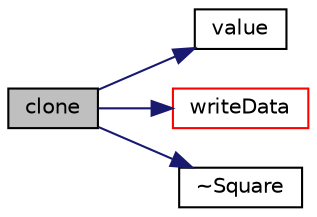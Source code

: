 digraph "clone"
{
  bgcolor="transparent";
  edge [fontname="Helvetica",fontsize="10",labelfontname="Helvetica",labelfontsize="10"];
  node [fontname="Helvetica",fontsize="10",shape=record];
  rankdir="LR";
  Node61 [label="clone",height=0.2,width=0.4,color="black", fillcolor="grey75", style="filled", fontcolor="black"];
  Node61 -> Node62 [color="midnightblue",fontsize="10",style="solid",fontname="Helvetica"];
  Node62 [label="value",height=0.2,width=0.4,color="black",URL="$a28825.html#a80a2d957d74b6f237710552853ffd800",tooltip="Return value for time t. "];
  Node61 -> Node63 [color="midnightblue",fontsize="10",style="solid",fontname="Helvetica"];
  Node63 [label="writeData",height=0.2,width=0.4,color="red",URL="$a28825.html#a4a9a5e81ef203c89a365d47f0acc39b9",tooltip="Write in dictionary format. "];
  Node61 -> Node81 [color="midnightblue",fontsize="10",style="solid",fontname="Helvetica"];
  Node81 [label="~Square",height=0.2,width=0.4,color="black",URL="$a28825.html#a0d8bc0df995f32ab6882f2df09321edc",tooltip="Destructor. "];
}
